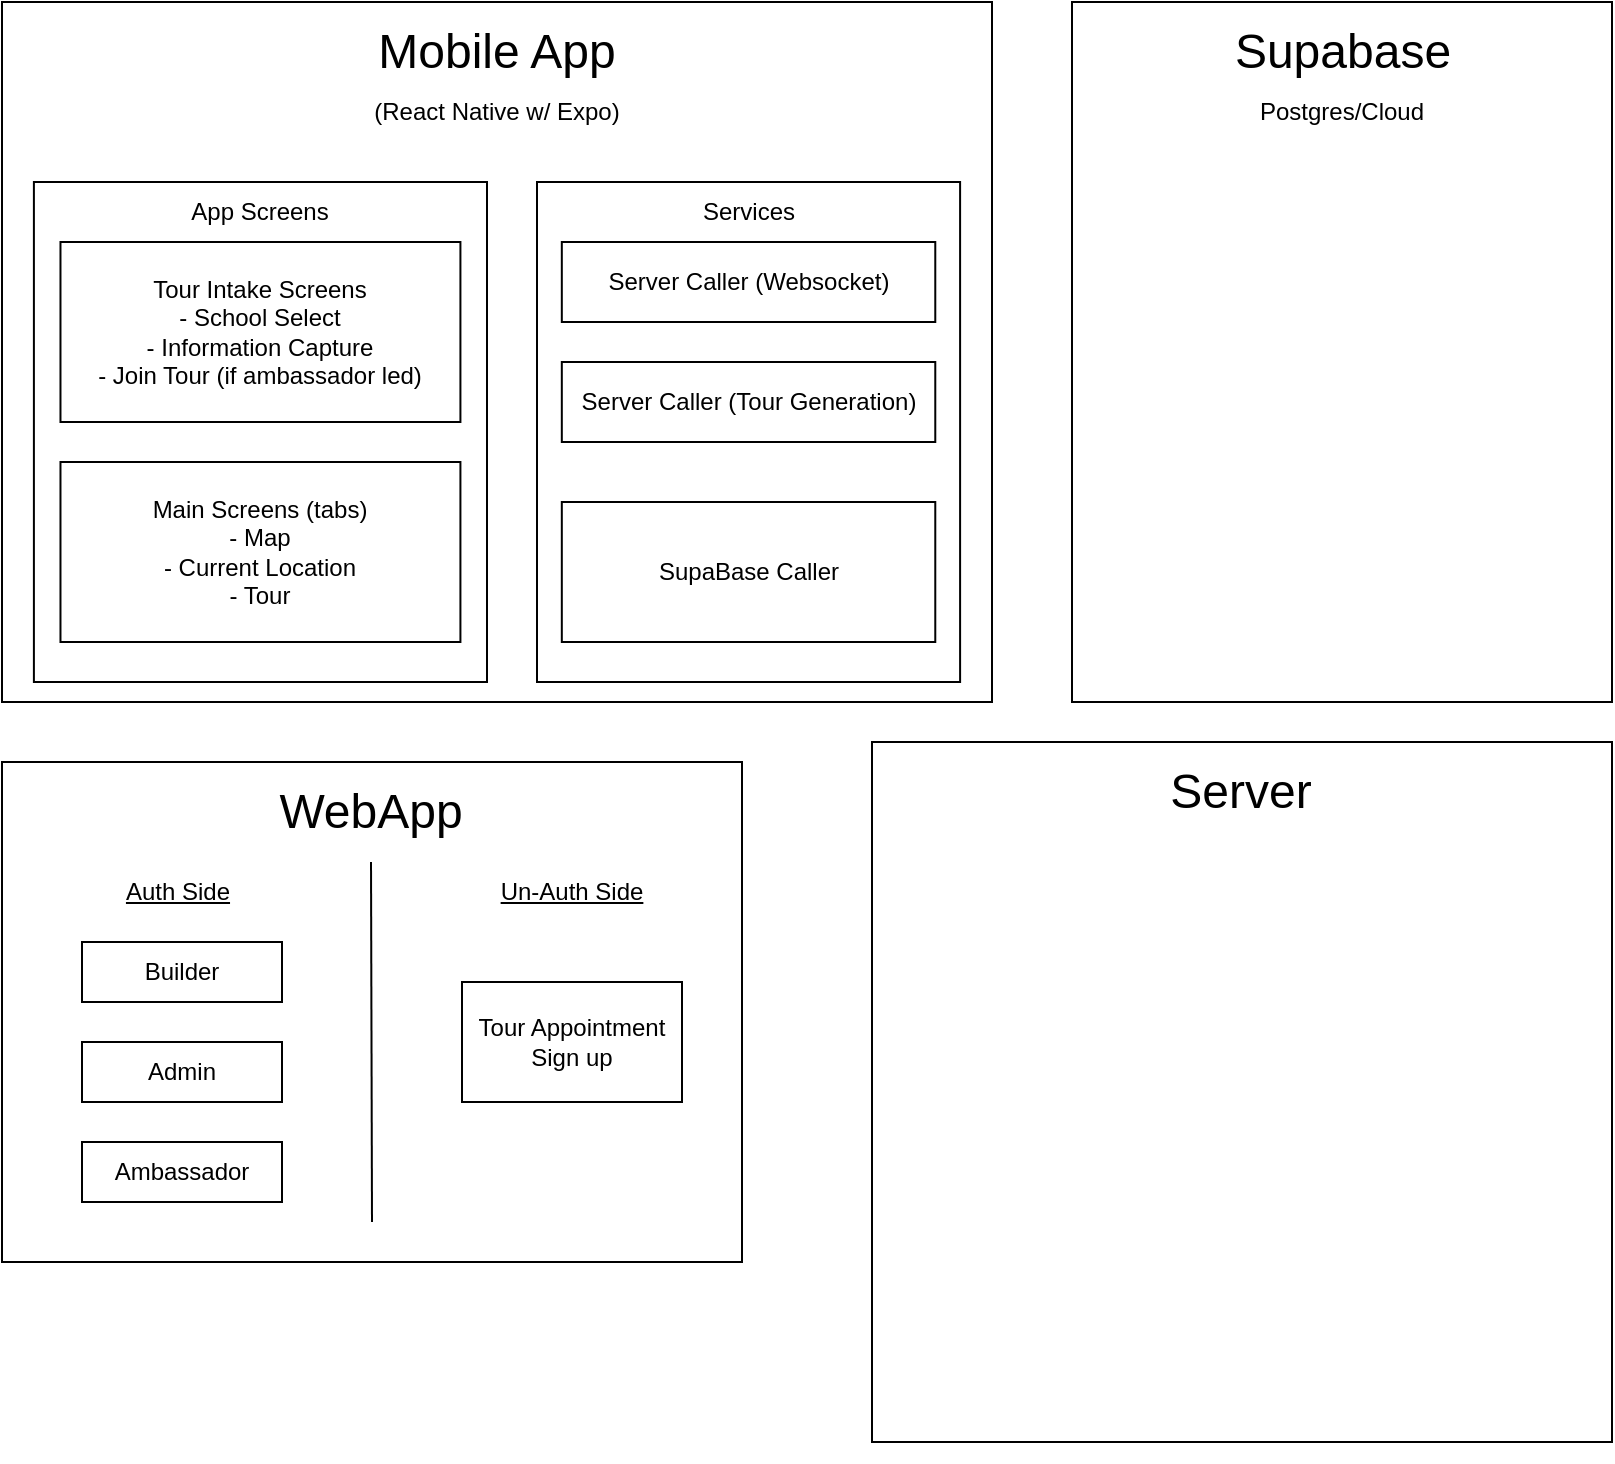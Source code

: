 <mxfile version="28.2.1">
  <diagram name="Page-1" id="MAV6HC6_jgMQOxzPLh2g">
    <mxGraphModel dx="1590" dy="792" grid="1" gridSize="10" guides="1" tooltips="1" connect="1" arrows="1" fold="1" page="1" pageScale="1" pageWidth="850" pageHeight="1100" math="0" shadow="0">
      <root>
        <mxCell id="0" />
        <mxCell id="1" parent="0" />
        <mxCell id="wD_a_n_78P6fpO60LEGA-5" value="" style="group" vertex="1" connectable="0" parent="1">
          <mxGeometry x="15" y="390" width="370" height="350" as="geometry" />
        </mxCell>
        <mxCell id="wD_a_n_78P6fpO60LEGA-6" value="" style="rounded=0;whiteSpace=wrap;html=1;" vertex="1" parent="wD_a_n_78P6fpO60LEGA-5">
          <mxGeometry width="370" height="250" as="geometry" />
        </mxCell>
        <mxCell id="wD_a_n_78P6fpO60LEGA-7" value="&lt;font style=&quot;font-size: 24px;&quot;&gt;WebApp&lt;/font&gt;" style="text;html=1;align=center;verticalAlign=middle;whiteSpace=wrap;rounded=0;" vertex="1" parent="wD_a_n_78P6fpO60LEGA-5">
          <mxGeometry x="108.357" y="10" width="153.286" height="30" as="geometry" />
        </mxCell>
        <mxCell id="wD_a_n_78P6fpO60LEGA-14" value="" style="endArrow=none;html=1;rounded=0;" edge="1" parent="wD_a_n_78P6fpO60LEGA-5">
          <mxGeometry width="50" height="50" relative="1" as="geometry">
            <mxPoint x="184.504" y="50.0" as="sourcePoint" />
            <mxPoint x="185" y="230" as="targetPoint" />
          </mxGeometry>
        </mxCell>
        <mxCell id="wD_a_n_78P6fpO60LEGA-15" value="&lt;u&gt;Auth Side&lt;/u&gt;" style="text;html=1;align=center;verticalAlign=middle;whiteSpace=wrap;rounded=0;" vertex="1" parent="wD_a_n_78P6fpO60LEGA-5">
          <mxGeometry x="58" y="50" width="60" height="30" as="geometry" />
        </mxCell>
        <mxCell id="wD_a_n_78P6fpO60LEGA-16" value="&lt;u&gt;Un-Auth Side&lt;/u&gt;" style="text;html=1;align=center;verticalAlign=middle;whiteSpace=wrap;rounded=0;" vertex="1" parent="wD_a_n_78P6fpO60LEGA-5">
          <mxGeometry x="240" y="50" width="90" height="30" as="geometry" />
        </mxCell>
        <mxCell id="wD_a_n_78P6fpO60LEGA-17" value="Builder" style="rounded=0;whiteSpace=wrap;html=1;" vertex="1" parent="wD_a_n_78P6fpO60LEGA-5">
          <mxGeometry x="40" y="90" width="100" height="30" as="geometry" />
        </mxCell>
        <mxCell id="wD_a_n_78P6fpO60LEGA-26" value="Admin" style="rounded=0;whiteSpace=wrap;html=1;" vertex="1" parent="wD_a_n_78P6fpO60LEGA-5">
          <mxGeometry x="40" y="140" width="100" height="30" as="geometry" />
        </mxCell>
        <mxCell id="wD_a_n_78P6fpO60LEGA-27" value="Ambassador" style="rounded=0;whiteSpace=wrap;html=1;" vertex="1" parent="wD_a_n_78P6fpO60LEGA-5">
          <mxGeometry x="40" y="190" width="100" height="30" as="geometry" />
        </mxCell>
        <mxCell id="wD_a_n_78P6fpO60LEGA-29" value="Tour Appointment Sign up" style="rounded=0;whiteSpace=wrap;html=1;" vertex="1" parent="wD_a_n_78P6fpO60LEGA-5">
          <mxGeometry x="230" y="110" width="110" height="60" as="geometry" />
        </mxCell>
        <mxCell id="wD_a_n_78P6fpO60LEGA-8" value="" style="group" vertex="1" connectable="0" parent="1">
          <mxGeometry x="550" y="10" width="270" height="350" as="geometry" />
        </mxCell>
        <mxCell id="wD_a_n_78P6fpO60LEGA-9" value="" style="rounded=0;whiteSpace=wrap;html=1;" vertex="1" parent="wD_a_n_78P6fpO60LEGA-8">
          <mxGeometry width="270" height="350" as="geometry" />
        </mxCell>
        <mxCell id="wD_a_n_78P6fpO60LEGA-10" value="&lt;span style=&quot;font-size: 24px;&quot;&gt;Supabase&lt;/span&gt;" style="text;html=1;align=center;verticalAlign=middle;whiteSpace=wrap;rounded=0;" vertex="1" parent="wD_a_n_78P6fpO60LEGA-8">
          <mxGeometry x="89.693" y="10" width="90.625" height="30" as="geometry" />
        </mxCell>
        <mxCell id="wD_a_n_78P6fpO60LEGA-48" value="Postgres/Cloud" style="text;html=1;align=center;verticalAlign=middle;whiteSpace=wrap;rounded=0;" vertex="1" parent="wD_a_n_78P6fpO60LEGA-8">
          <mxGeometry x="52.974" y="40" width="164.062" height="30" as="geometry" />
        </mxCell>
        <mxCell id="wD_a_n_78P6fpO60LEGA-11" value="" style="group" vertex="1" connectable="0" parent="1">
          <mxGeometry x="450" y="380" width="370" height="350" as="geometry" />
        </mxCell>
        <mxCell id="wD_a_n_78P6fpO60LEGA-12" value="" style="rounded=0;whiteSpace=wrap;html=1;" vertex="1" parent="wD_a_n_78P6fpO60LEGA-11">
          <mxGeometry width="370" height="350" as="geometry" />
        </mxCell>
        <mxCell id="wD_a_n_78P6fpO60LEGA-13" value="&lt;font style=&quot;font-size: 24px;&quot;&gt;Server&lt;/font&gt;" style="text;html=1;align=center;verticalAlign=middle;whiteSpace=wrap;rounded=0;" vertex="1" parent="wD_a_n_78P6fpO60LEGA-11">
          <mxGeometry x="108.357" y="10" width="153.286" height="30" as="geometry" />
        </mxCell>
        <mxCell id="wD_a_n_78P6fpO60LEGA-3" value="" style="group" vertex="1" connectable="0" parent="1">
          <mxGeometry x="15" y="10" width="495" height="350" as="geometry" />
        </mxCell>
        <mxCell id="wD_a_n_78P6fpO60LEGA-1" value="" style="rounded=0;whiteSpace=wrap;html=1;movable=0;resizable=0;rotatable=0;deletable=0;editable=0;locked=1;connectable=0;" vertex="1" parent="wD_a_n_78P6fpO60LEGA-3">
          <mxGeometry width="495" height="350" as="geometry" />
        </mxCell>
        <mxCell id="wD_a_n_78P6fpO60LEGA-2" value="&lt;font style=&quot;font-size: 24px;&quot;&gt;Mobile App&lt;/font&gt;" style="text;html=1;align=center;verticalAlign=middle;whiteSpace=wrap;rounded=0;" vertex="1" parent="wD_a_n_78P6fpO60LEGA-3">
          <mxGeometry x="144.964" y="10" width="205.071" height="30" as="geometry" />
        </mxCell>
        <mxCell id="wD_a_n_78P6fpO60LEGA-34" value="" style="group" vertex="1" connectable="0" parent="wD_a_n_78P6fpO60LEGA-3">
          <mxGeometry x="15.95" y="90" width="226.55" height="250" as="geometry" />
        </mxCell>
        <mxCell id="wD_a_n_78P6fpO60LEGA-39" value="" style="group" vertex="1" connectable="0" parent="wD_a_n_78P6fpO60LEGA-34">
          <mxGeometry width="226.55" height="250" as="geometry" />
        </mxCell>
        <mxCell id="wD_a_n_78P6fpO60LEGA-32" value="" style="rounded=0;whiteSpace=wrap;html=1;fillColor=light-dark(#FFFFFF,#1D1D1D);" vertex="1" parent="wD_a_n_78P6fpO60LEGA-39">
          <mxGeometry width="226.55" height="250" as="geometry" />
        </mxCell>
        <mxCell id="wD_a_n_78P6fpO60LEGA-33" value="App Screens" style="text;html=1;align=center;verticalAlign=middle;whiteSpace=wrap;rounded=0;" vertex="1" parent="wD_a_n_78P6fpO60LEGA-39">
          <mxGeometry x="73.186" width="80.177" height="30" as="geometry" />
        </mxCell>
        <mxCell id="wD_a_n_78P6fpO60LEGA-35" value="Tour Intake Screens&lt;div&gt;- School Select&lt;/div&gt;&lt;div&gt;- Information Capture&lt;/div&gt;&lt;div&gt;- Join Tour (if ambassador led)&lt;/div&gt;" style="rounded=0;whiteSpace=wrap;html=1;" vertex="1" parent="wD_a_n_78P6fpO60LEGA-39">
          <mxGeometry x="13.29" y="30" width="199.97" height="90" as="geometry" />
        </mxCell>
        <mxCell id="wD_a_n_78P6fpO60LEGA-38" value="Main Screens (tabs)&lt;div&gt;- Map&lt;/div&gt;&lt;div&gt;- Current Location&lt;/div&gt;&lt;div&gt;- Tour&lt;/div&gt;" style="rounded=0;whiteSpace=wrap;html=1;" vertex="1" parent="wD_a_n_78P6fpO60LEGA-39">
          <mxGeometry x="13.29" y="140" width="199.97" height="90" as="geometry" />
        </mxCell>
        <mxCell id="wD_a_n_78P6fpO60LEGA-40" value="" style="group" vertex="1" connectable="0" parent="wD_a_n_78P6fpO60LEGA-3">
          <mxGeometry x="267.5" y="90" width="211.55" height="250" as="geometry" />
        </mxCell>
        <mxCell id="wD_a_n_78P6fpO60LEGA-41" value="" style="group" vertex="1" connectable="0" parent="wD_a_n_78P6fpO60LEGA-40">
          <mxGeometry width="211.55" height="250" as="geometry" />
        </mxCell>
        <mxCell id="wD_a_n_78P6fpO60LEGA-42" value="" style="rounded=0;whiteSpace=wrap;html=1;fillColor=light-dark(#FFFFFF,#1D1D1D);" vertex="1" parent="wD_a_n_78P6fpO60LEGA-41">
          <mxGeometry width="211.55" height="250" as="geometry" />
        </mxCell>
        <mxCell id="wD_a_n_78P6fpO60LEGA-43" value="Services" style="text;html=1;align=center;verticalAlign=middle;whiteSpace=wrap;rounded=0;" vertex="1" parent="wD_a_n_78P6fpO60LEGA-41">
          <mxGeometry x="68.34" width="74.868" height="30" as="geometry" />
        </mxCell>
        <mxCell id="wD_a_n_78P6fpO60LEGA-44" value="Server Caller (Websocket)" style="rounded=0;whiteSpace=wrap;html=1;" vertex="1" parent="wD_a_n_78P6fpO60LEGA-41">
          <mxGeometry x="12.41" y="30" width="186.73" height="40" as="geometry" />
        </mxCell>
        <mxCell id="wD_a_n_78P6fpO60LEGA-45" value="SupaBase Caller" style="rounded=0;whiteSpace=wrap;html=1;" vertex="1" parent="wD_a_n_78P6fpO60LEGA-41">
          <mxGeometry x="12.41" y="160" width="186.73" height="70" as="geometry" />
        </mxCell>
        <mxCell id="wD_a_n_78P6fpO60LEGA-46" value="Server Caller (Tour Generation)" style="rounded=0;whiteSpace=wrap;html=1;" vertex="1" parent="wD_a_n_78P6fpO60LEGA-41">
          <mxGeometry x="12.41" y="90" width="186.73" height="40" as="geometry" />
        </mxCell>
        <mxCell id="wD_a_n_78P6fpO60LEGA-47" value="(React Native w/ Expo)" style="text;html=1;align=center;verticalAlign=middle;whiteSpace=wrap;rounded=0;" vertex="1" parent="wD_a_n_78P6fpO60LEGA-3">
          <mxGeometry x="171" y="40" width="153" height="30" as="geometry" />
        </mxCell>
      </root>
    </mxGraphModel>
  </diagram>
</mxfile>
